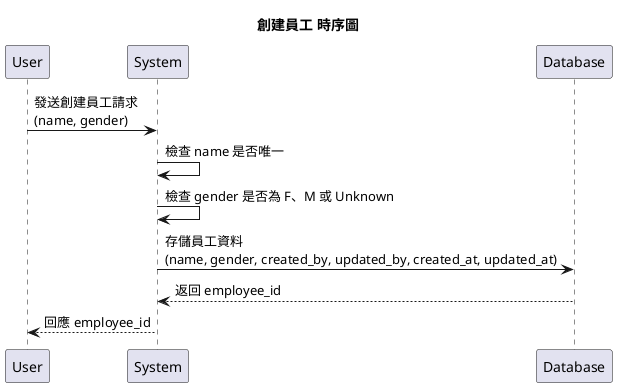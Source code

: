 @startuml
title 創建員工 時序圖

User -> System: 發送創建員工請求\n(name, gender)
System -> System: 檢查 name 是否唯一
System -> System: 檢查 gender 是否為 F、M 或 Unknown
System -> Database: 存儲員工資料\n(name, gender, created_by, updated_by, created_at, updated_at)
Database --> System: 返回 employee_id
System --> User: 回應 employee_id

@enduml
